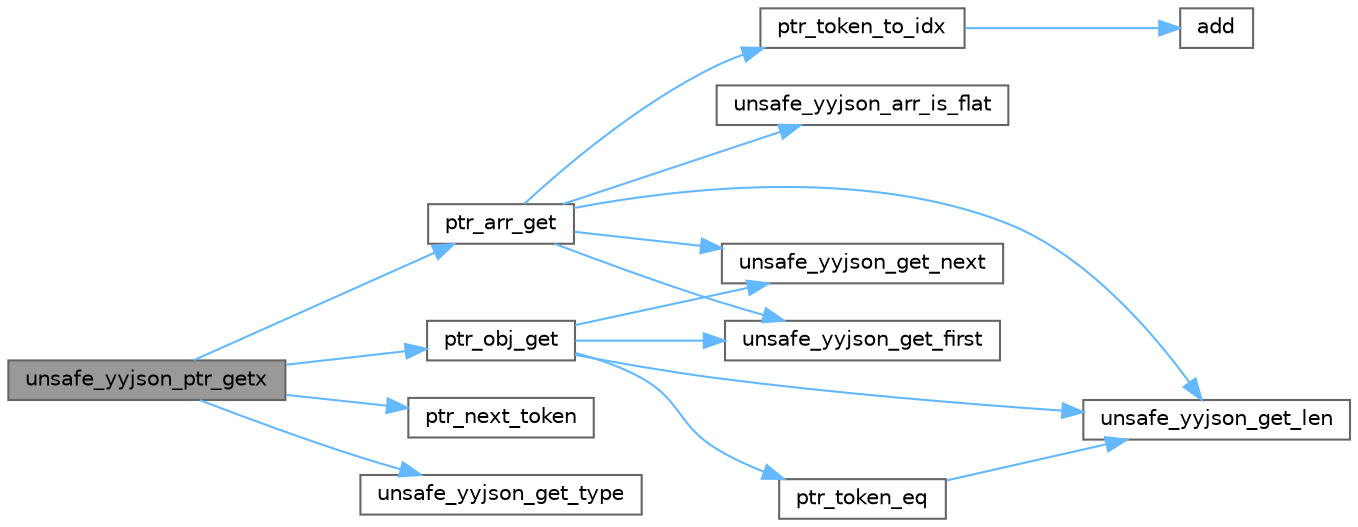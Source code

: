 digraph "unsafe_yyjson_ptr_getx"
{
 // LATEX_PDF_SIZE
  bgcolor="transparent";
  edge [fontname=Helvetica,fontsize=10,labelfontname=Helvetica,labelfontsize=10];
  node [fontname=Helvetica,fontsize=10,shape=box,height=0.2,width=0.4];
  rankdir="LR";
  Node1 [id="Node000001",label="unsafe_yyjson_ptr_getx",height=0.2,width=0.4,color="gray40", fillcolor="grey60", style="filled", fontcolor="black",tooltip=" "];
  Node1 -> Node2 [id="edge16_Node000001_Node000002",color="steelblue1",style="solid",tooltip=" "];
  Node2 [id="Node000002",label="ptr_arr_get",height=0.2,width=0.4,color="grey40", fillcolor="white", style="filled",URL="$yyjson_8c.html#a3bcc725462152d9b2e7a7b94a647cb91",tooltip=" "];
  Node2 -> Node3 [id="edge17_Node000002_Node000003",color="steelblue1",style="solid",tooltip=" "];
  Node3 [id="Node000003",label="ptr_token_to_idx",height=0.2,width=0.4,color="grey40", fillcolor="white", style="filled",URL="$yyjson_8c.html#ae4d5dfa2de694650fa8dcc720f3cde4f",tooltip=" "];
  Node3 -> Node4 [id="edge18_Node000003_Node000004",color="steelblue1",style="solid",tooltip=" "];
  Node4 [id="Node000004",label="add",height=0.2,width=0.4,color="grey40", fillcolor="white", style="filled",URL="$benchmarks_2hetero__traversal_2graph_8hpp.html#a9836634ebb2ae079fb18b97205218838",tooltip=" "];
  Node2 -> Node5 [id="edge19_Node000002_Node000005",color="steelblue1",style="solid",tooltip=" "];
  Node5 [id="Node000005",label="unsafe_yyjson_arr_is_flat",height=0.2,width=0.4,color="grey40", fillcolor="white", style="filled",URL="$yyjson_8h.html#aa9b163e852306fc71723e5832013f3d8",tooltip=" "];
  Node2 -> Node6 [id="edge20_Node000002_Node000006",color="steelblue1",style="solid",tooltip=" "];
  Node6 [id="Node000006",label="unsafe_yyjson_get_first",height=0.2,width=0.4,color="grey40", fillcolor="white", style="filled",URL="$yyjson_8h.html#ae9ec8b4440a33cba9ff288e4ced72c7d",tooltip=" "];
  Node2 -> Node7 [id="edge21_Node000002_Node000007",color="steelblue1",style="solid",tooltip=" "];
  Node7 [id="Node000007",label="unsafe_yyjson_get_len",height=0.2,width=0.4,color="grey40", fillcolor="white", style="filled",URL="$yyjson_8h.html#a445bf8a7f9981e4797bf95db944ddf8f",tooltip=" "];
  Node2 -> Node8 [id="edge22_Node000002_Node000008",color="steelblue1",style="solid",tooltip=" "];
  Node8 [id="Node000008",label="unsafe_yyjson_get_next",height=0.2,width=0.4,color="grey40", fillcolor="white", style="filled",URL="$yyjson_8h.html#a5f0626a64dccd0288d42b1a52bca64ec",tooltip=" "];
  Node1 -> Node9 [id="edge23_Node000001_Node000009",color="steelblue1",style="solid",tooltip=" "];
  Node9 [id="Node000009",label="ptr_next_token",height=0.2,width=0.4,color="grey40", fillcolor="white", style="filled",URL="$yyjson_8c.html#a6346a98ccbce14e0550ba03335dd161e",tooltip=" "];
  Node1 -> Node10 [id="edge24_Node000001_Node000010",color="steelblue1",style="solid",tooltip=" "];
  Node10 [id="Node000010",label="ptr_obj_get",height=0.2,width=0.4,color="grey40", fillcolor="white", style="filled",URL="$yyjson_8c.html#a0dcb26c9989bc44dfc8c580d4ff6d40c",tooltip=" "];
  Node10 -> Node11 [id="edge25_Node000010_Node000011",color="steelblue1",style="solid",tooltip=" "];
  Node11 [id="Node000011",label="ptr_token_eq",height=0.2,width=0.4,color="grey40", fillcolor="white", style="filled",URL="$yyjson_8c.html#a65566d45248472fdac3462c69b459921",tooltip=" "];
  Node11 -> Node7 [id="edge26_Node000011_Node000007",color="steelblue1",style="solid",tooltip=" "];
  Node10 -> Node6 [id="edge27_Node000010_Node000006",color="steelblue1",style="solid",tooltip=" "];
  Node10 -> Node7 [id="edge28_Node000010_Node000007",color="steelblue1",style="solid",tooltip=" "];
  Node10 -> Node8 [id="edge29_Node000010_Node000008",color="steelblue1",style="solid",tooltip=" "];
  Node1 -> Node12 [id="edge30_Node000001_Node000012",color="steelblue1",style="solid",tooltip=" "];
  Node12 [id="Node000012",label="unsafe_yyjson_get_type",height=0.2,width=0.4,color="grey40", fillcolor="white", style="filled",URL="$yyjson_8h.html#a25aa2b2a33dccb9af7da4576b3cbe6ab",tooltip=" "];
}

